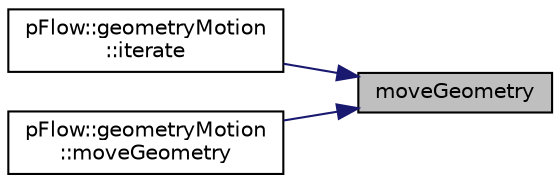 digraph "moveGeometry"
{
 // LATEX_PDF_SIZE
  edge [fontname="Helvetica",fontsize="10",labelfontname="Helvetica",labelfontsize="10"];
  node [fontname="Helvetica",fontsize="10",shape=record];
  rankdir="RL";
  Node1 [label="moveGeometry",height=0.2,width=0.4,color="black", fillcolor="grey75", style="filled", fontcolor="black",tooltip=" "];
  Node1 -> Node2 [dir="back",color="midnightblue",fontsize="10",style="solid",fontname="Helvetica"];
  Node2 [label="pFlow::geometryMotion\l::iterate",height=0.2,width=0.4,color="black", fillcolor="white", style="filled",URL="$classpFlow_1_1geometryMotion.html#afa767bddda52eb71cea18f755e17d559",tooltip="Iterate geometry one time step"];
  Node1 -> Node3 [dir="back",color="midnightblue",fontsize="10",style="solid",fontname="Helvetica"];
  Node3 [label="pFlow::geometryMotion\l::moveGeometry",height=0.2,width=0.4,color="black", fillcolor="white", style="filled",URL="$classpFlow_1_1geometryMotion.html#a2a724ed55f42bb7cbfa076aaa5a4afe9",tooltip="Move geometry."];
}
